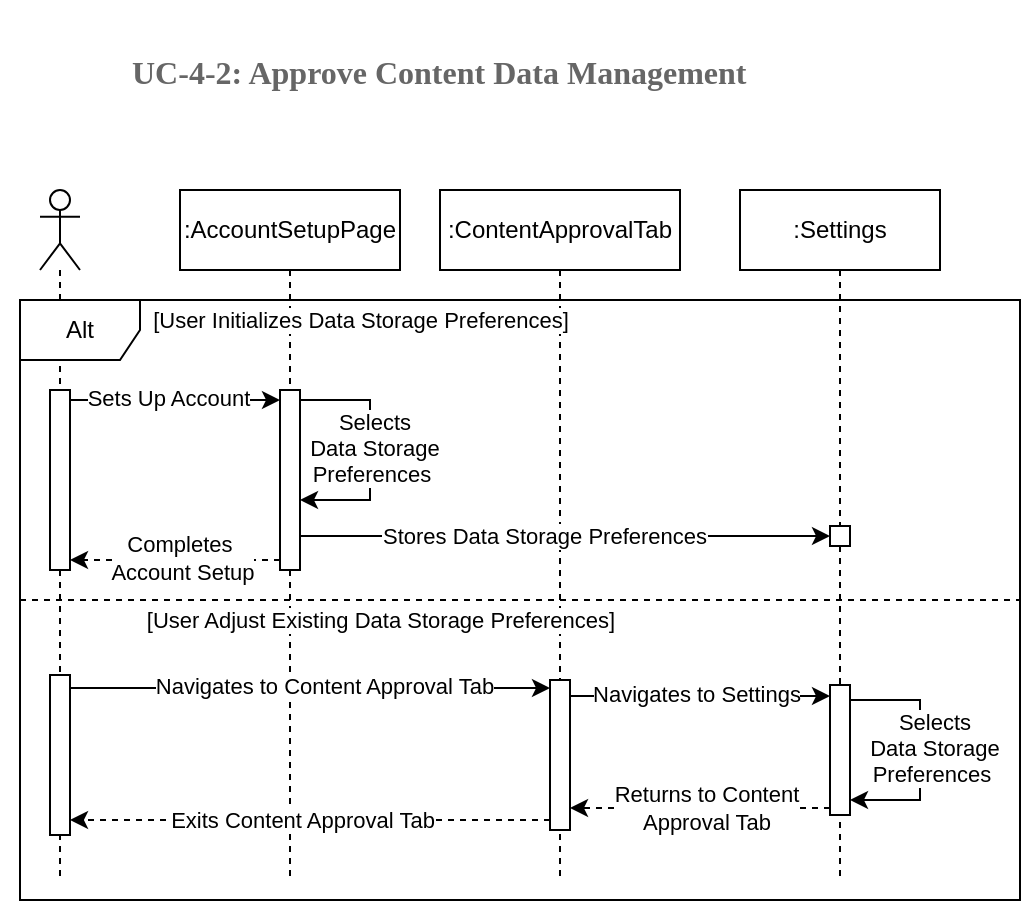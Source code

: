<mxfile version="24.8.4">
  <diagram name="Page-1" id="WzFi8ONWFbmVDeuxYhoO">
    <mxGraphModel dx="1145" dy="595" grid="1" gridSize="10" guides="1" tooltips="1" connect="1" arrows="1" fold="1" page="1" pageScale="1" pageWidth="1100" pageHeight="850" math="0" shadow="0">
      <root>
        <mxCell id="0" />
        <mxCell id="1" parent="0" />
        <mxCell id="yzPpIXYgzV2jEK6DkwBs-35" value="" style="swimlane;startSize=0;container=0;dashed=1;" vertex="1" parent="1">
          <mxGeometry x="270" y="330" width="500" height="150" as="geometry" />
        </mxCell>
        <mxCell id="yzPpIXYgzV2jEK6DkwBs-11" value=":ContentApprovalTab" style="shape=umlLifeline;perimeter=lifelinePerimeter;whiteSpace=wrap;html=1;container=1;dropTarget=0;collapsible=0;recursiveResize=0;outlineConnect=0;portConstraint=eastwest;newEdgeStyle={&quot;edgeStyle&quot;:&quot;elbowEdgeStyle&quot;,&quot;elbow&quot;:&quot;vertical&quot;,&quot;curved&quot;:0,&quot;rounded&quot;:0};" vertex="1" parent="1">
          <mxGeometry x="480" y="125" width="120" height="345" as="geometry" />
        </mxCell>
        <mxCell id="yzPpIXYgzV2jEK6DkwBs-15" value="" style="html=1;points=[[0,0,0,0,5],[0,1,0,0,-5],[1,0,0,0,5],[1,1,0,0,-5]];perimeter=orthogonalPerimeter;outlineConnect=0;targetShapes=umlLifeline;portConstraint=eastwest;newEdgeStyle={&quot;curved&quot;:0,&quot;rounded&quot;:0};" vertex="1" parent="yzPpIXYgzV2jEK6DkwBs-11">
          <mxGeometry x="55" y="245" width="10" height="75" as="geometry" />
        </mxCell>
        <mxCell id="Kk3vLf3-KDLgnlOfN_HX-1" value=":AccountSetupPage" style="shape=umlLifeline;perimeter=lifelinePerimeter;whiteSpace=wrap;html=1;container=1;dropTarget=0;collapsible=0;recursiveResize=0;outlineConnect=0;portConstraint=eastwest;newEdgeStyle={&quot;edgeStyle&quot;:&quot;elbowEdgeStyle&quot;,&quot;elbow&quot;:&quot;vertical&quot;,&quot;curved&quot;:0,&quot;rounded&quot;:0};" parent="1" vertex="1">
          <mxGeometry x="350" y="125" width="110" height="345" as="geometry" />
        </mxCell>
        <mxCell id="Kk3vLf3-KDLgnlOfN_HX-4" value="" style="html=1;points=[[0,0,0,0,5],[0,1,0,0,-5],[1,0,0,0,5],[1,1,0,0,-5]];perimeter=orthogonalPerimeter;outlineConnect=0;targetShapes=umlLifeline;portConstraint=eastwest;newEdgeStyle={&quot;curved&quot;:0,&quot;rounded&quot;:0};" parent="Kk3vLf3-KDLgnlOfN_HX-1" vertex="1">
          <mxGeometry x="50" y="100" width="10" height="90" as="geometry" />
        </mxCell>
        <mxCell id="Kk3vLf3-KDLgnlOfN_HX-2" value=":Settings" style="shape=umlLifeline;perimeter=lifelinePerimeter;whiteSpace=wrap;html=1;container=1;dropTarget=0;collapsible=0;recursiveResize=0;outlineConnect=0;portConstraint=eastwest;newEdgeStyle={&quot;edgeStyle&quot;:&quot;elbowEdgeStyle&quot;,&quot;elbow&quot;:&quot;vertical&quot;,&quot;curved&quot;:0,&quot;rounded&quot;:0};" parent="1" vertex="1">
          <mxGeometry x="630" y="125" width="100" height="345" as="geometry" />
        </mxCell>
        <mxCell id="Kk3vLf3-KDLgnlOfN_HX-7" value="" style="html=1;points=[[0,0,0,0,5],[0,1,0,0,-5],[1,0,0,0,5],[1,1,0,0,-5]];perimeter=orthogonalPerimeter;outlineConnect=0;targetShapes=umlLifeline;portConstraint=eastwest;newEdgeStyle={&quot;curved&quot;:0,&quot;rounded&quot;:0};" parent="Kk3vLf3-KDLgnlOfN_HX-2" vertex="1">
          <mxGeometry x="45" y="168" width="10" height="10" as="geometry" />
        </mxCell>
        <mxCell id="yzPpIXYgzV2jEK6DkwBs-19" value="" style="html=1;points=[[0,0,0,0,5],[0,1,0,0,-5],[1,0,0,0,5],[1,1,0,0,-5]];perimeter=orthogonalPerimeter;outlineConnect=0;targetShapes=umlLifeline;portConstraint=eastwest;newEdgeStyle={&quot;curved&quot;:0,&quot;rounded&quot;:0};" vertex="1" parent="Kk3vLf3-KDLgnlOfN_HX-2">
          <mxGeometry x="45" y="247.5" width="10" height="65" as="geometry" />
        </mxCell>
        <mxCell id="Kk3vLf3-KDLgnlOfN_HX-6" value="" style="shape=umlLifeline;perimeter=lifelinePerimeter;whiteSpace=wrap;html=1;container=1;dropTarget=0;collapsible=0;recursiveResize=0;outlineConnect=0;portConstraint=eastwest;newEdgeStyle={&quot;curved&quot;:0,&quot;rounded&quot;:0};participant=umlActor;" parent="1" vertex="1">
          <mxGeometry x="280" y="125" width="20" height="345" as="geometry" />
        </mxCell>
        <mxCell id="Kk3vLf3-KDLgnlOfN_HX-3" value="" style="html=1;points=[[0,0,0,0,5],[0,1,0,0,-5],[1,0,0,0,5],[1,1,0,0,-5]];perimeter=orthogonalPerimeter;outlineConnect=0;targetShapes=umlLifeline;portConstraint=eastwest;newEdgeStyle={&quot;curved&quot;:0,&quot;rounded&quot;:0};" parent="Kk3vLf3-KDLgnlOfN_HX-6" vertex="1">
          <mxGeometry x="5" y="100" width="10" height="90" as="geometry" />
        </mxCell>
        <mxCell id="yzPpIXYgzV2jEK6DkwBs-27" value="" style="html=1;points=[[0,0,0,0,5],[0,1,0,0,-5],[1,0,0,0,5],[1,1,0,0,-5]];perimeter=orthogonalPerimeter;outlineConnect=0;targetShapes=umlLifeline;portConstraint=eastwest;newEdgeStyle={&quot;curved&quot;:0,&quot;rounded&quot;:0};" vertex="1" parent="Kk3vLf3-KDLgnlOfN_HX-6">
          <mxGeometry x="5" y="242.5" width="10" height="80" as="geometry" />
        </mxCell>
        <mxCell id="hKJQPPWY5RA-zDGv6MNC-1" value="&lt;b style=&quot;font-weight:normal;&quot; id=&quot;docs-internal-guid-0b284c03-7fff-8bf4-ce98-43a4f99549da&quot;&gt;&lt;h4 dir=&quot;ltr&quot; style=&quot;line-height:1.38;margin-left: 36pt;margin-top:14pt;margin-bottom:4pt;&quot;&gt;&lt;span style=&quot;font-size:12pt;font-family:&#39;Times New Roman&#39;,serif;color:#666666;background-color:transparent;font-weight:400;font-style:normal;font-variant:normal;text-decoration:none;vertical-align:baseline;white-space:pre;white-space:pre-wrap;&quot;&gt;&lt;span style=&quot;white-space: pre;&quot;&gt;&amp;nbsp;&amp;nbsp;&amp;nbsp;&amp;nbsp;&lt;/span&gt;&lt;/span&gt;&lt;span style=&quot;font-size:12pt;font-family:&#39;Times New Roman&#39;,serif;color:#666666;background-color:transparent;font-weight:700;font-style:normal;font-variant:normal;text-decoration:none;vertical-align:baseline;white-space:pre;white-space:pre-wrap;&quot;&gt;UC-4-2: Approve Content Data Management&amp;nbsp;&lt;/span&gt;&lt;/h4&gt;&lt;/b&gt;" style="text;whiteSpace=wrap;html=1;" parent="1" vertex="1">
          <mxGeometry x="260" y="30" width="410" height="70" as="geometry" />
        </mxCell>
        <mxCell id="hKJQPPWY5RA-zDGv6MNC-2" value="" style="edgeStyle=orthogonalEdgeStyle;rounded=0;orthogonalLoop=1;jettySize=auto;html=1;curved=0;" parent="1" source="Kk3vLf3-KDLgnlOfN_HX-3" target="Kk3vLf3-KDLgnlOfN_HX-4" edge="1">
          <mxGeometry relative="1" as="geometry">
            <Array as="points">
              <mxPoint x="350" y="230" />
              <mxPoint x="350" y="230" />
            </Array>
          </mxGeometry>
        </mxCell>
        <mxCell id="hKJQPPWY5RA-zDGv6MNC-3" value="Sets Up Account" style="edgeLabel;html=1;align=center;verticalAlign=middle;resizable=0;points=[];" parent="hKJQPPWY5RA-zDGv6MNC-2" vertex="1" connectable="0">
          <mxGeometry x="-0.028" y="1" relative="1" as="geometry">
            <mxPoint x="-2" as="offset" />
          </mxGeometry>
        </mxCell>
        <mxCell id="L0XvnI_Pm6O_dVxBcAxA-1" style="edgeStyle=orthogonalEdgeStyle;rounded=0;orthogonalLoop=1;jettySize=auto;html=1;curved=0;" parent="1" edge="1">
          <mxGeometry relative="1" as="geometry">
            <mxPoint x="675" y="298" as="targetPoint" />
            <Array as="points">
              <mxPoint x="540" y="298" />
              <mxPoint x="540" y="298" />
            </Array>
            <mxPoint x="410" y="298" as="sourcePoint" />
          </mxGeometry>
        </mxCell>
        <mxCell id="L0XvnI_Pm6O_dVxBcAxA-3" value="Stores Data Storage Preferences" style="edgeLabel;html=1;align=center;verticalAlign=middle;resizable=0;points=[];" parent="L0XvnI_Pm6O_dVxBcAxA-1" vertex="1" connectable="0">
          <mxGeometry x="-0.202" relative="1" as="geometry">
            <mxPoint x="16" as="offset" />
          </mxGeometry>
        </mxCell>
        <mxCell id="yzPpIXYgzV2jEK6DkwBs-5" value="" style="edgeStyle=orthogonalEdgeStyle;rounded=0;orthogonalLoop=1;jettySize=auto;html=1;curved=0;dashed=1;" edge="1" parent="1" source="Kk3vLf3-KDLgnlOfN_HX-4" target="Kk3vLf3-KDLgnlOfN_HX-3">
          <mxGeometry relative="1" as="geometry">
            <Array as="points">
              <mxPoint x="350" y="310" />
              <mxPoint x="350" y="310" />
            </Array>
          </mxGeometry>
        </mxCell>
        <mxCell id="yzPpIXYgzV2jEK6DkwBs-7" value="Completes&amp;nbsp;&lt;div&gt;Account Setup&lt;/div&gt;" style="edgeLabel;html=1;align=center;verticalAlign=middle;resizable=0;points=[];" vertex="1" connectable="0" parent="yzPpIXYgzV2jEK6DkwBs-5">
          <mxGeometry x="0.036" y="-1" relative="1" as="geometry">
            <mxPoint x="5" as="offset" />
          </mxGeometry>
        </mxCell>
        <mxCell id="yzPpIXYgzV2jEK6DkwBs-17" style="edgeStyle=orthogonalEdgeStyle;rounded=0;orthogonalLoop=1;jettySize=auto;html=1;curved=0;" edge="1" parent="1">
          <mxGeometry relative="1" as="geometry">
            <mxPoint x="295" y="374" as="sourcePoint" />
            <mxPoint x="535" y="374" as="targetPoint" />
            <Array as="points">
              <mxPoint x="420" y="374" />
              <mxPoint x="420" y="374" />
            </Array>
          </mxGeometry>
        </mxCell>
        <mxCell id="yzPpIXYgzV2jEK6DkwBs-18" value="Navigates to Content Approval Tab" style="edgeLabel;html=1;align=center;verticalAlign=middle;resizable=0;points=[];" vertex="1" connectable="0" parent="yzPpIXYgzV2jEK6DkwBs-17">
          <mxGeometry x="0.056" y="1" relative="1" as="geometry">
            <mxPoint as="offset" />
          </mxGeometry>
        </mxCell>
        <mxCell id="yzPpIXYgzV2jEK6DkwBs-20" style="edgeStyle=orthogonalEdgeStyle;rounded=0;orthogonalLoop=1;jettySize=auto;html=1;curved=0;" edge="1" parent="1">
          <mxGeometry relative="1" as="geometry">
            <mxPoint x="685" y="380" as="sourcePoint" />
            <mxPoint x="685" y="430" as="targetPoint" />
            <Array as="points">
              <mxPoint x="720" y="380" />
              <mxPoint x="720" y="430" />
            </Array>
          </mxGeometry>
        </mxCell>
        <mxCell id="yzPpIXYgzV2jEK6DkwBs-21" value="Selects&lt;div&gt;Data Storage&lt;/div&gt;&lt;div&gt;Preferences&amp;nbsp;&lt;/div&gt;" style="edgeLabel;html=1;align=center;verticalAlign=middle;resizable=0;points=[];" vertex="1" connectable="0" parent="yzPpIXYgzV2jEK6DkwBs-20">
          <mxGeometry x="0.042" y="1" relative="1" as="geometry">
            <mxPoint x="6" y="-4" as="offset" />
          </mxGeometry>
        </mxCell>
        <mxCell id="yzPpIXYgzV2jEK6DkwBs-22" style="edgeStyle=orthogonalEdgeStyle;rounded=0;orthogonalLoop=1;jettySize=auto;html=1;curved=0;" edge="1" parent="1">
          <mxGeometry relative="1" as="geometry">
            <mxPoint x="545" y="378" as="sourcePoint" />
            <mxPoint x="675" y="378" as="targetPoint" />
            <Array as="points">
              <mxPoint x="610" y="378" />
              <mxPoint x="610" y="378" />
            </Array>
          </mxGeometry>
        </mxCell>
        <mxCell id="yzPpIXYgzV2jEK6DkwBs-23" value="Navigates to Settings" style="edgeLabel;html=1;align=center;verticalAlign=middle;resizable=0;points=[];" vertex="1" connectable="0" parent="yzPpIXYgzV2jEK6DkwBs-22">
          <mxGeometry x="-0.396" y="3" relative="1" as="geometry">
            <mxPoint x="23" y="2" as="offset" />
          </mxGeometry>
        </mxCell>
        <mxCell id="yzPpIXYgzV2jEK6DkwBs-9" style="edgeStyle=orthogonalEdgeStyle;rounded=0;orthogonalLoop=1;jettySize=auto;html=1;curved=0;" edge="1" parent="1">
          <mxGeometry relative="1" as="geometry">
            <mxPoint x="410" y="230" as="sourcePoint" />
            <mxPoint x="410" y="280" as="targetPoint" />
            <Array as="points">
              <mxPoint x="445" y="230" />
              <mxPoint x="445" y="280" />
            </Array>
          </mxGeometry>
        </mxCell>
        <mxCell id="yzPpIXYgzV2jEK6DkwBs-10" value="Selects&lt;div&gt;Data Storage&lt;/div&gt;&lt;div&gt;Preferences&amp;nbsp;&lt;/div&gt;" style="edgeLabel;html=1;align=center;verticalAlign=middle;resizable=0;points=[];" vertex="1" connectable="0" parent="yzPpIXYgzV2jEK6DkwBs-9">
          <mxGeometry x="0.042" y="1" relative="1" as="geometry">
            <mxPoint x="1" y="-4" as="offset" />
          </mxGeometry>
        </mxCell>
        <mxCell id="yzPpIXYgzV2jEK6DkwBs-24" style="edgeStyle=orthogonalEdgeStyle;rounded=0;orthogonalLoop=1;jettySize=auto;html=1;curved=0;dashed=1;" edge="1" parent="1">
          <mxGeometry relative="1" as="geometry">
            <mxPoint x="675" y="433.984" as="sourcePoint" />
            <mxPoint x="545.0" y="433.984" as="targetPoint" />
            <Array as="points">
              <mxPoint x="610" y="434" />
              <mxPoint x="610" y="434" />
            </Array>
          </mxGeometry>
        </mxCell>
        <mxCell id="yzPpIXYgzV2jEK6DkwBs-25" value="Returns to Content&lt;div&gt;Approval Tab&lt;/div&gt;" style="edgeLabel;html=1;align=center;verticalAlign=middle;resizable=0;points=[];" vertex="1" connectable="0" parent="yzPpIXYgzV2jEK6DkwBs-24">
          <mxGeometry x="0.206" relative="1" as="geometry">
            <mxPoint x="16" as="offset" />
          </mxGeometry>
        </mxCell>
        <mxCell id="yzPpIXYgzV2jEK6DkwBs-28" value="" style="edgeStyle=orthogonalEdgeStyle;rounded=0;orthogonalLoop=1;jettySize=auto;html=1;curved=0;dashed=1;" edge="1" parent="1" source="yzPpIXYgzV2jEK6DkwBs-15" target="yzPpIXYgzV2jEK6DkwBs-27">
          <mxGeometry relative="1" as="geometry">
            <Array as="points">
              <mxPoint x="420" y="440" />
              <mxPoint x="420" y="440" />
            </Array>
          </mxGeometry>
        </mxCell>
        <mxCell id="yzPpIXYgzV2jEK6DkwBs-30" value="Exits Content Approval Tab" style="edgeLabel;html=1;align=center;verticalAlign=middle;resizable=0;points=[];" vertex="1" connectable="0" parent="yzPpIXYgzV2jEK6DkwBs-28">
          <mxGeometry x="-0.194" y="1" relative="1" as="geometry">
            <mxPoint x="-28" y="-1" as="offset" />
          </mxGeometry>
        </mxCell>
        <mxCell id="yzPpIXYgzV2jEK6DkwBs-31" value="Alt" style="shape=umlFrame;whiteSpace=wrap;html=1;pointerEvents=0;" vertex="1" parent="1">
          <mxGeometry x="270" y="180" width="500" height="300" as="geometry" />
        </mxCell>
        <mxCell id="yzPpIXYgzV2jEK6DkwBs-40" value="[User Initializes Data Storage Preferences]" style="edgeLabel;html=1;align=center;verticalAlign=middle;resizable=0;points=[];" vertex="1" connectable="0" parent="1">
          <mxGeometry x="440.002" y="190" as="geometry" />
        </mxCell>
        <mxCell id="yzPpIXYgzV2jEK6DkwBs-41" value="[User Adjust Existing Data Storage Preferences]" style="edgeLabel;html=1;align=center;verticalAlign=middle;resizable=0;points=[];" vertex="1" connectable="0" parent="1">
          <mxGeometry x="450.002" y="340" as="geometry" />
        </mxCell>
      </root>
    </mxGraphModel>
  </diagram>
</mxfile>
